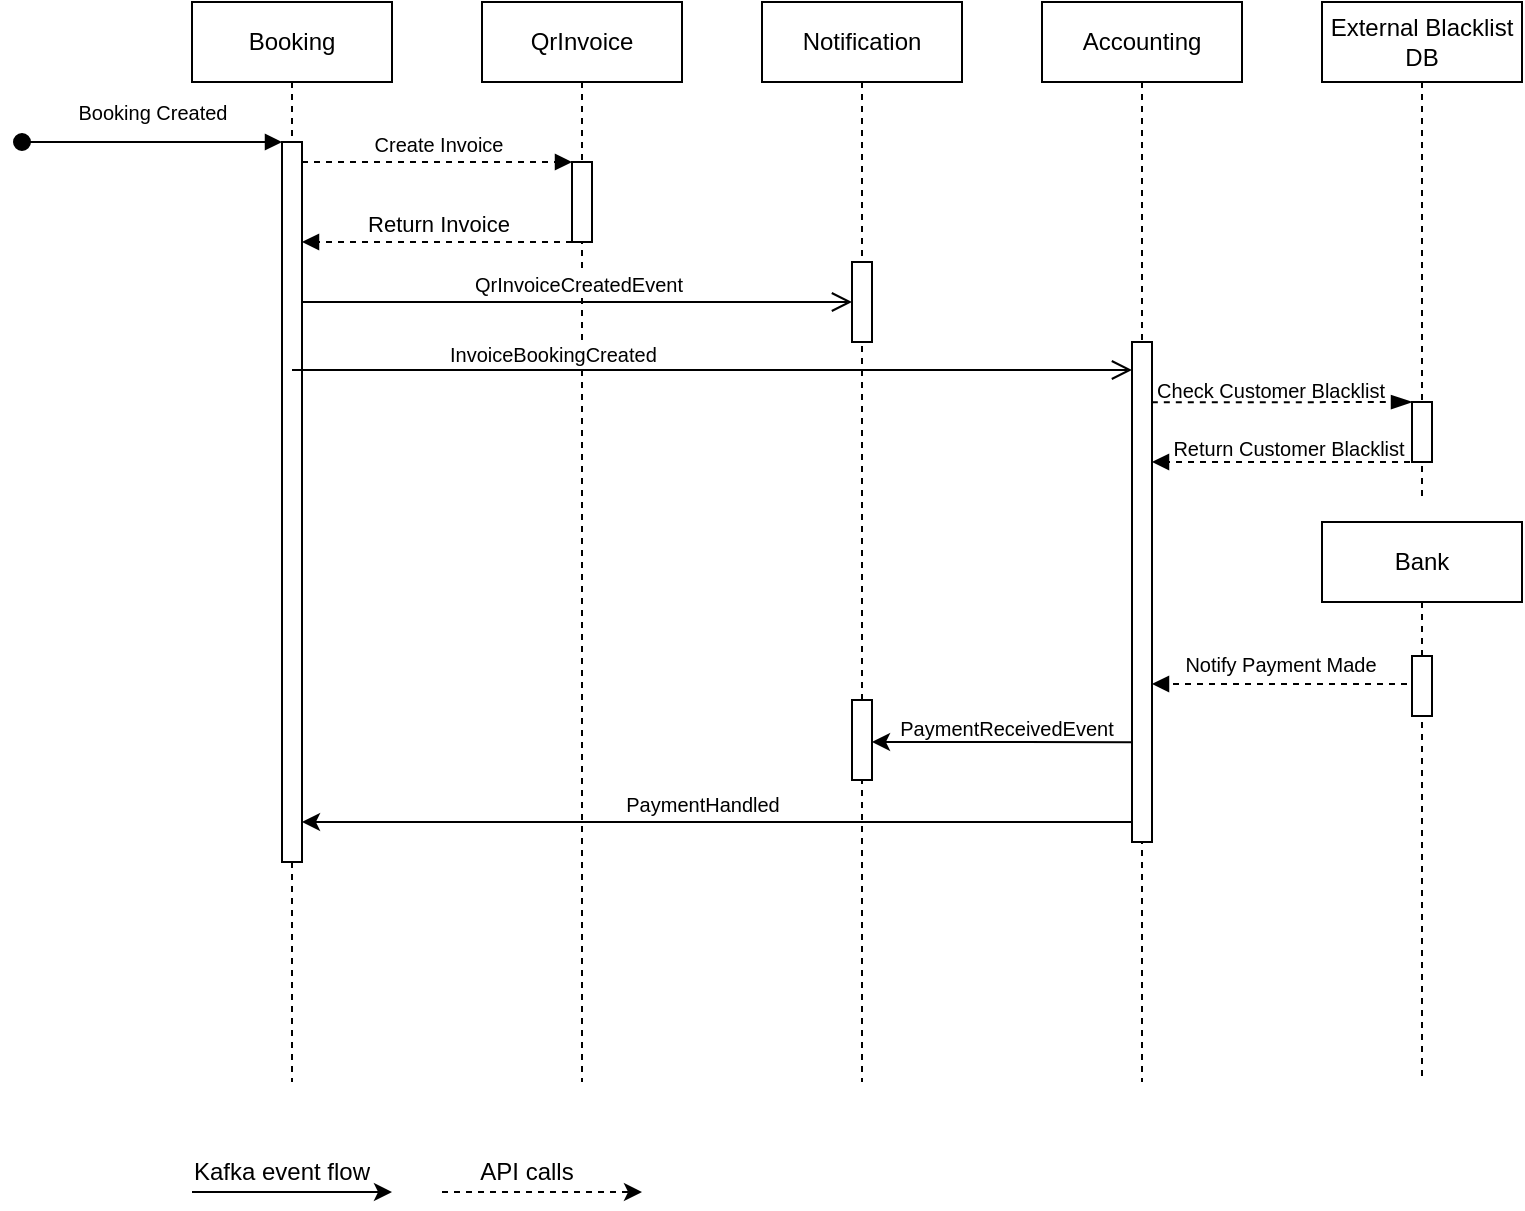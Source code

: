 <mxfile version="24.2.5" type="device">
  <diagram name="Page-1" id="2YBvvXClWsGukQMizWep">
    <mxGraphModel dx="1449" dy="991" grid="1" gridSize="10" guides="1" tooltips="1" connect="1" arrows="1" fold="1" page="1" pageScale="1" pageWidth="850" pageHeight="1100" math="0" shadow="0">
      <root>
        <mxCell id="0" />
        <mxCell id="1" parent="0" />
        <mxCell id="Ofr6lyuUFpWB4M0gGV1Q-14" value="Check Customer Blacklist" style="text;html=1;align=center;verticalAlign=middle;resizable=0;points=[];autosize=1;strokeColor=none;fillColor=none;fontSize=10;" parent="1" vertex="1">
          <mxGeometry x="574" y="219" width="140" height="30" as="geometry" />
        </mxCell>
        <mxCell id="aM9ryv3xv72pqoxQDRHE-1" value="Booking" style="shape=umlLifeline;perimeter=lifelinePerimeter;whiteSpace=wrap;html=1;container=0;dropTarget=0;collapsible=0;recursiveResize=0;outlineConnect=0;portConstraint=eastwest;newEdgeStyle={&quot;edgeStyle&quot;:&quot;elbowEdgeStyle&quot;,&quot;elbow&quot;:&quot;vertical&quot;,&quot;curved&quot;:0,&quot;rounded&quot;:0};" parent="1" vertex="1">
          <mxGeometry x="105" y="40" width="100" height="540" as="geometry" />
        </mxCell>
        <mxCell id="aM9ryv3xv72pqoxQDRHE-2" value="" style="html=1;points=[];perimeter=orthogonalPerimeter;outlineConnect=0;targetShapes=umlLifeline;portConstraint=eastwest;newEdgeStyle={&quot;edgeStyle&quot;:&quot;elbowEdgeStyle&quot;,&quot;elbow&quot;:&quot;vertical&quot;,&quot;curved&quot;:0,&quot;rounded&quot;:0};" parent="aM9ryv3xv72pqoxQDRHE-1" vertex="1">
          <mxGeometry x="45" y="70" width="10" height="360" as="geometry" />
        </mxCell>
        <mxCell id="aM9ryv3xv72pqoxQDRHE-5" value="QrInvoice" style="shape=umlLifeline;perimeter=lifelinePerimeter;whiteSpace=wrap;html=1;container=0;dropTarget=0;collapsible=0;recursiveResize=0;outlineConnect=0;portConstraint=eastwest;newEdgeStyle={&quot;edgeStyle&quot;:&quot;elbowEdgeStyle&quot;,&quot;elbow&quot;:&quot;vertical&quot;,&quot;curved&quot;:0,&quot;rounded&quot;:0};" parent="1" vertex="1">
          <mxGeometry x="250" y="40" width="100" height="540" as="geometry" />
        </mxCell>
        <mxCell id="3agZdKZBJswB5Rg16gf0-13" value="" style="html=1;points=[];perimeter=orthogonalPerimeter;outlineConnect=0;targetShapes=umlLifeline;portConstraint=eastwest;newEdgeStyle={&quot;edgeStyle&quot;:&quot;elbowEdgeStyle&quot;,&quot;elbow&quot;:&quot;vertical&quot;,&quot;curved&quot;:0,&quot;rounded&quot;:0};" parent="aM9ryv3xv72pqoxQDRHE-5" vertex="1">
          <mxGeometry x="45" y="80" width="10" height="40" as="geometry" />
        </mxCell>
        <mxCell id="aM9ryv3xv72pqoxQDRHE-7" value="Create Invoice" style="html=1;verticalAlign=bottom;endArrow=block;edgeStyle=elbowEdgeStyle;elbow=vertical;curved=0;rounded=0;dashed=1;fontSize=10;" parent="1" target="3agZdKZBJswB5Rg16gf0-13" edge="1">
          <mxGeometry relative="1" as="geometry">
            <mxPoint x="160" y="120" as="sourcePoint" />
            <Array as="points">
              <mxPoint x="245" y="120" />
            </Array>
            <mxPoint x="290" y="120" as="targetPoint" />
          </mxGeometry>
        </mxCell>
        <mxCell id="aM9ryv3xv72pqoxQDRHE-9" value="Return Invoice" style="html=1;verticalAlign=bottom;endArrow=block;edgeStyle=elbowEdgeStyle;elbow=vertical;curved=0;rounded=0;dashed=1;" parent="1" source="3agZdKZBJswB5Rg16gf0-13" target="aM9ryv3xv72pqoxQDRHE-2" edge="1">
          <mxGeometry relative="1" as="geometry">
            <mxPoint x="290" y="160" as="sourcePoint" />
            <Array as="points">
              <mxPoint x="255" y="160" />
            </Array>
            <mxPoint x="165.0" y="160" as="targetPoint" />
          </mxGeometry>
        </mxCell>
        <mxCell id="aM9ryv3xv72pqoxQDRHE-10" value="&lt;font style=&quot;font-size: 10px;&quot;&gt;QrInvoiceCreatedEvent&lt;/font&gt;" style="html=1;verticalAlign=bottom;endArrow=open;endSize=8;elbow=vertical;rounded=0;" parent="1" target="3agZdKZBJswB5Rg16gf0-2" edge="1">
          <mxGeometry relative="1" as="geometry">
            <mxPoint x="512.25" y="189.71" as="targetPoint" />
            <mxPoint x="160" y="190" as="sourcePoint" />
          </mxGeometry>
        </mxCell>
        <mxCell id="3agZdKZBJswB5Rg16gf0-1" value="Notification" style="shape=umlLifeline;perimeter=lifelinePerimeter;whiteSpace=wrap;html=1;container=0;dropTarget=0;collapsible=0;recursiveResize=0;outlineConnect=0;portConstraint=eastwest;newEdgeStyle={&quot;edgeStyle&quot;:&quot;elbowEdgeStyle&quot;,&quot;elbow&quot;:&quot;vertical&quot;,&quot;curved&quot;:0,&quot;rounded&quot;:0};" parent="1" vertex="1">
          <mxGeometry x="390" y="40" width="100" height="540" as="geometry" />
        </mxCell>
        <mxCell id="3agZdKZBJswB5Rg16gf0-2" value="" style="html=1;points=[];perimeter=orthogonalPerimeter;outlineConnect=0;targetShapes=umlLifeline;portConstraint=eastwest;newEdgeStyle={&quot;edgeStyle&quot;:&quot;elbowEdgeStyle&quot;,&quot;elbow&quot;:&quot;vertical&quot;,&quot;curved&quot;:0,&quot;rounded&quot;:0};" parent="3agZdKZBJswB5Rg16gf0-1" vertex="1">
          <mxGeometry x="45" y="130" width="10" height="40" as="geometry" />
        </mxCell>
        <mxCell id="3agZdKZBJswB5Rg16gf0-3" value="Accounting" style="shape=umlLifeline;perimeter=lifelinePerimeter;whiteSpace=wrap;html=1;container=0;dropTarget=0;collapsible=0;recursiveResize=0;outlineConnect=0;portConstraint=eastwest;newEdgeStyle={&quot;edgeStyle&quot;:&quot;elbowEdgeStyle&quot;,&quot;elbow&quot;:&quot;vertical&quot;,&quot;curved&quot;:0,&quot;rounded&quot;:0};" parent="1" vertex="1">
          <mxGeometry x="530" y="40" width="100" height="540" as="geometry" />
        </mxCell>
        <mxCell id="3agZdKZBJswB5Rg16gf0-4" value="" style="html=1;points=[];perimeter=orthogonalPerimeter;outlineConnect=0;targetShapes=umlLifeline;portConstraint=eastwest;newEdgeStyle={&quot;edgeStyle&quot;:&quot;elbowEdgeStyle&quot;,&quot;elbow&quot;:&quot;vertical&quot;,&quot;curved&quot;:0,&quot;rounded&quot;:0};" parent="3agZdKZBJswB5Rg16gf0-3" vertex="1">
          <mxGeometry x="45" y="170" width="10" height="250" as="geometry" />
        </mxCell>
        <mxCell id="aM9ryv3xv72pqoxQDRHE-3" value="" style="html=1;verticalAlign=bottom;startArrow=oval;endArrow=block;startSize=8;edgeStyle=elbowEdgeStyle;elbow=vertical;curved=0;rounded=0;" parent="1" target="aM9ryv3xv72pqoxQDRHE-2" edge="1">
          <mxGeometry relative="1" as="geometry">
            <mxPoint x="20" y="110" as="sourcePoint" />
            <Array as="points">
              <mxPoint x="50" y="110" />
            </Array>
          </mxGeometry>
        </mxCell>
        <mxCell id="3agZdKZBJswB5Rg16gf0-12" value="Booking Created" style="text;html=1;align=center;verticalAlign=middle;resizable=0;points=[];autosize=1;strokeColor=none;fillColor=none;fontSize=10;" parent="1" vertex="1">
          <mxGeometry x="35" y="80" width="100" height="30" as="geometry" />
        </mxCell>
        <mxCell id="3agZdKZBJswB5Rg16gf0-15" value="" style="html=1;verticalAlign=bottom;endArrow=open;endSize=8;edgeStyle=elbowEdgeStyle;elbow=vertical;curved=0;rounded=0;" parent="1" source="aM9ryv3xv72pqoxQDRHE-1" edge="1">
          <mxGeometry relative="1" as="geometry">
            <mxPoint x="575" y="224" as="targetPoint" />
            <Array as="points">
              <mxPoint x="185" y="224" />
            </Array>
            <mxPoint x="185" y="191" as="sourcePoint" />
          </mxGeometry>
        </mxCell>
        <mxCell id="3agZdKZBJswB5Rg16gf0-19" value="InvoiceBookingCreated" style="text;whiteSpace=wrap;html=1;fontSize=10;labelBackgroundColor=default;" parent="1" vertex="1">
          <mxGeometry x="232" y="204" width="170" height="11" as="geometry" />
        </mxCell>
        <mxCell id="Ofr6lyuUFpWB4M0gGV1Q-4" value="" style="endArrow=classic;html=1;rounded=0;" parent="1" edge="1">
          <mxGeometry width="50" height="50" relative="1" as="geometry">
            <mxPoint x="105" y="635" as="sourcePoint" />
            <mxPoint x="205" y="635" as="targetPoint" />
          </mxGeometry>
        </mxCell>
        <mxCell id="Ofr6lyuUFpWB4M0gGV1Q-5" value="Kafka event flow" style="text;html=1;align=center;verticalAlign=middle;whiteSpace=wrap;rounded=0;" parent="1" vertex="1">
          <mxGeometry x="100" y="610" width="100" height="30" as="geometry" />
        </mxCell>
        <mxCell id="Ofr6lyuUFpWB4M0gGV1Q-6" value="" style="endArrow=classic;html=1;rounded=0;dashed=1;" parent="1" edge="1">
          <mxGeometry width="50" height="50" relative="1" as="geometry">
            <mxPoint x="230" y="635" as="sourcePoint" />
            <mxPoint x="330" y="635" as="targetPoint" />
          </mxGeometry>
        </mxCell>
        <mxCell id="Ofr6lyuUFpWB4M0gGV1Q-8" value="API calls" style="text;html=1;align=center;verticalAlign=middle;whiteSpace=wrap;rounded=0;" parent="1" vertex="1">
          <mxGeometry x="225" y="610" width="95" height="30" as="geometry" />
        </mxCell>
        <mxCell id="Ofr6lyuUFpWB4M0gGV1Q-11" value="External Blacklist DB" style="shape=umlLifeline;perimeter=lifelinePerimeter;whiteSpace=wrap;html=1;container=0;dropTarget=0;collapsible=0;recursiveResize=0;outlineConnect=0;portConstraint=eastwest;newEdgeStyle={&quot;edgeStyle&quot;:&quot;elbowEdgeStyle&quot;,&quot;elbow&quot;:&quot;vertical&quot;,&quot;curved&quot;:0,&quot;rounded&quot;:0};" parent="1" vertex="1">
          <mxGeometry x="670" y="40" width="100" height="250" as="geometry" />
        </mxCell>
        <mxCell id="Ofr6lyuUFpWB4M0gGV1Q-12" value="" style="html=1;points=[];perimeter=orthogonalPerimeter;outlineConnect=0;targetShapes=umlLifeline;portConstraint=eastwest;newEdgeStyle={&quot;edgeStyle&quot;:&quot;elbowEdgeStyle&quot;,&quot;elbow&quot;:&quot;vertical&quot;,&quot;curved&quot;:0,&quot;rounded&quot;:0};" parent="Ofr6lyuUFpWB4M0gGV1Q-11" vertex="1">
          <mxGeometry x="45" y="200" width="10" height="30" as="geometry" />
        </mxCell>
        <mxCell id="Ofr6lyuUFpWB4M0gGV1Q-13" value="" style="html=1;verticalAlign=bottom;endArrow=blockThin;endSize=8;edgeStyle=elbowEdgeStyle;elbow=vertical;curved=0;rounded=0;dashed=1;endFill=1;" parent="1" target="Ofr6lyuUFpWB4M0gGV1Q-12" edge="1">
          <mxGeometry relative="1" as="geometry">
            <mxPoint x="710" y="240" as="targetPoint" />
            <Array as="points" />
            <mxPoint x="584.912" y="240.176" as="sourcePoint" />
          </mxGeometry>
        </mxCell>
        <mxCell id="Ofr6lyuUFpWB4M0gGV1Q-19" value="" style="html=1;verticalAlign=bottom;endArrow=block;edgeStyle=elbowEdgeStyle;elbow=vertical;curved=0;rounded=0;dashed=1;" parent="1" edge="1">
          <mxGeometry x="-0.111" relative="1" as="geometry">
            <mxPoint x="720" y="270" as="sourcePoint" />
            <Array as="points">
              <mxPoint x="680" y="270" />
            </Array>
            <mxPoint x="585" y="270" as="targetPoint" />
            <mxPoint as="offset" />
          </mxGeometry>
        </mxCell>
        <mxCell id="Ofr6lyuUFpWB4M0gGV1Q-20" value="Bank" style="shape=umlLifeline;perimeter=lifelinePerimeter;whiteSpace=wrap;html=1;container=0;dropTarget=0;collapsible=0;recursiveResize=0;outlineConnect=0;portConstraint=eastwest;newEdgeStyle={&quot;edgeStyle&quot;:&quot;elbowEdgeStyle&quot;,&quot;elbow&quot;:&quot;vertical&quot;,&quot;curved&quot;:0,&quot;rounded&quot;:0};" parent="1" vertex="1">
          <mxGeometry x="670" y="300" width="100" height="280" as="geometry" />
        </mxCell>
        <mxCell id="Ofr6lyuUFpWB4M0gGV1Q-21" value="" style="html=1;points=[];perimeter=orthogonalPerimeter;outlineConnect=0;targetShapes=umlLifeline;portConstraint=eastwest;newEdgeStyle={&quot;edgeStyle&quot;:&quot;elbowEdgeStyle&quot;,&quot;elbow&quot;:&quot;vertical&quot;,&quot;curved&quot;:0,&quot;rounded&quot;:0};" parent="Ofr6lyuUFpWB4M0gGV1Q-20" vertex="1">
          <mxGeometry x="45" y="67" width="10" height="30" as="geometry" />
        </mxCell>
        <mxCell id="Ofr6lyuUFpWB4M0gGV1Q-22" value="&lt;font style=&quot;font-size: 10px;&quot;&gt;Notify Payment Made&lt;font style=&quot;font-size: 10px;&quot;&gt;&lt;br&gt;&lt;/font&gt;&lt;/font&gt;" style="html=1;verticalAlign=bottom;endArrow=block;edgeStyle=elbowEdgeStyle;elbow=vertical;curved=0;rounded=0;dashed=1;" parent="1" target="3agZdKZBJswB5Rg16gf0-4" edge="1">
          <mxGeometry y="-1" relative="1" as="geometry">
            <mxPoint x="712.5" y="381" as="sourcePoint" />
            <Array as="points">
              <mxPoint x="682.5" y="381" />
            </Array>
            <mxPoint x="587.5" y="381" as="targetPoint" />
            <mxPoint as="offset" />
          </mxGeometry>
        </mxCell>
        <mxCell id="Ofr6lyuUFpWB4M0gGV1Q-24" value="" style="endArrow=classic;html=1;rounded=0;" parent="1" source="Ofr6lyuUFpWB4M0gGV1Q-23" target="3agZdKZBJswB5Rg16gf0-1" edge="1">
          <mxGeometry width="50" height="50" relative="1" as="geometry">
            <mxPoint x="410" y="420" as="sourcePoint" />
            <mxPoint x="460" y="370" as="targetPoint" />
            <Array as="points" />
          </mxGeometry>
        </mxCell>
        <mxCell id="Ofr6lyuUFpWB4M0gGV1Q-25" value="" style="endArrow=classic;html=1;rounded=0;exitX=0.984;exitY=0.739;exitDx=0;exitDy=0;exitPerimeter=0;" parent="1" source="Ofr6lyuUFpWB4M0gGV1Q-26" target="Ofr6lyuUFpWB4M0gGV1Q-23" edge="1">
          <mxGeometry width="50" height="50" relative="1" as="geometry">
            <mxPoint x="579" y="410" as="sourcePoint" />
            <mxPoint x="440" y="410" as="targetPoint" />
            <Array as="points">
              <mxPoint x="520" y="410" />
            </Array>
          </mxGeometry>
        </mxCell>
        <mxCell id="Ofr6lyuUFpWB4M0gGV1Q-23" value="" style="html=1;points=[];perimeter=orthogonalPerimeter;outlineConnect=0;targetShapes=umlLifeline;portConstraint=eastwest;newEdgeStyle={&quot;edgeStyle&quot;:&quot;elbowEdgeStyle&quot;,&quot;elbow&quot;:&quot;vertical&quot;,&quot;curved&quot;:0,&quot;rounded&quot;:0};" parent="1" vertex="1">
          <mxGeometry x="435" y="389" width="10" height="40" as="geometry" />
        </mxCell>
        <mxCell id="Ofr6lyuUFpWB4M0gGV1Q-26" value="PaymentReceivedEvent" style="text;html=1;align=center;verticalAlign=middle;resizable=0;points=[];autosize=1;strokeColor=none;fillColor=none;fontSize=10;" parent="1" vertex="1">
          <mxGeometry x="447" y="388" width="130" height="30" as="geometry" />
        </mxCell>
        <mxCell id="Ofr6lyuUFpWB4M0gGV1Q-27" value="" style="endArrow=classic;html=1;rounded=0;" parent="1" edge="1">
          <mxGeometry width="50" height="50" relative="1" as="geometry">
            <mxPoint x="575" y="450.0" as="sourcePoint" />
            <mxPoint x="160.0" y="450.0" as="targetPoint" />
          </mxGeometry>
        </mxCell>
        <mxCell id="Ofr6lyuUFpWB4M0gGV1Q-29" value="PaymentHandled" style="text;html=1;align=center;verticalAlign=middle;resizable=0;points=[];autosize=1;strokeColor=none;fillColor=none;fontSize=10;" parent="1" vertex="1">
          <mxGeometry x="310" y="426" width="100" height="30" as="geometry" />
        </mxCell>
        <mxCell id="wO8NKmpIP8Z3knT7PbZn-2" value="&lt;font style=&quot;font-size: 10px;&quot;&gt;Return Customer Blacklist&lt;br&gt;&lt;/font&gt;" style="text;html=1;align=center;verticalAlign=middle;resizable=0;points=[];autosize=1;strokeColor=none;fillColor=none;" vertex="1" parent="1">
          <mxGeometry x="583" y="248" width="140" height="30" as="geometry" />
        </mxCell>
      </root>
    </mxGraphModel>
  </diagram>
</mxfile>
